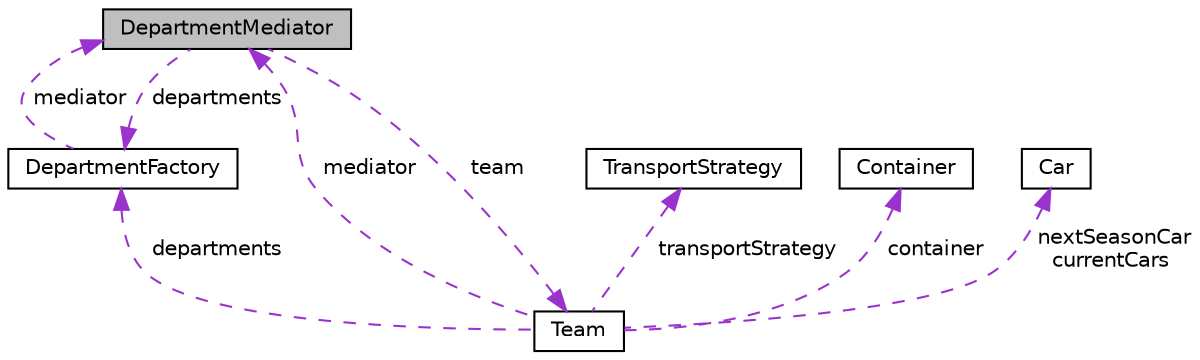 digraph "DepartmentMediator"
{
  edge [fontname="Helvetica",fontsize="10",labelfontname="Helvetica",labelfontsize="10"];
  node [fontname="Helvetica",fontsize="10",shape=record];
  Node1 [label="DepartmentMediator",height=0.2,width=0.4,color="black", fillcolor="grey75", style="filled", fontcolor="black"];
  Node2 -> Node1 [dir="back",color="darkorchid3",fontsize="10",style="dashed",label=" departments" ];
  Node2 [label="DepartmentFactory",height=0.2,width=0.4,color="black", fillcolor="white", style="filled",URL="$classDepartmentFactory.html"];
  Node1 -> Node2 [dir="back",color="darkorchid3",fontsize="10",style="dashed",label=" mediator" ];
  Node3 -> Node1 [dir="back",color="darkorchid3",fontsize="10",style="dashed",label=" team" ];
  Node3 [label="Team",height=0.2,width=0.4,color="black", fillcolor="white", style="filled",URL="$classTeam.html"];
  Node4 -> Node3 [dir="back",color="darkorchid3",fontsize="10",style="dashed",label=" transportStrategy" ];
  Node4 [label="TransportStrategy",height=0.2,width=0.4,color="black", fillcolor="white", style="filled",URL="$classTransportStrategy.html"];
  Node2 -> Node3 [dir="back",color="darkorchid3",fontsize="10",style="dashed",label=" departments" ];
  Node5 -> Node3 [dir="back",color="darkorchid3",fontsize="10",style="dashed",label=" container" ];
  Node5 [label="Container",height=0.2,width=0.4,color="black", fillcolor="white", style="filled",URL="$classContainer.html"];
  Node1 -> Node3 [dir="back",color="darkorchid3",fontsize="10",style="dashed",label=" mediator" ];
  Node6 -> Node3 [dir="back",color="darkorchid3",fontsize="10",style="dashed",label=" nextSeasonCar\ncurrentCars" ];
  Node6 [label="Car",height=0.2,width=0.4,color="black", fillcolor="white", style="filled",URL="$classCar.html"];
}
